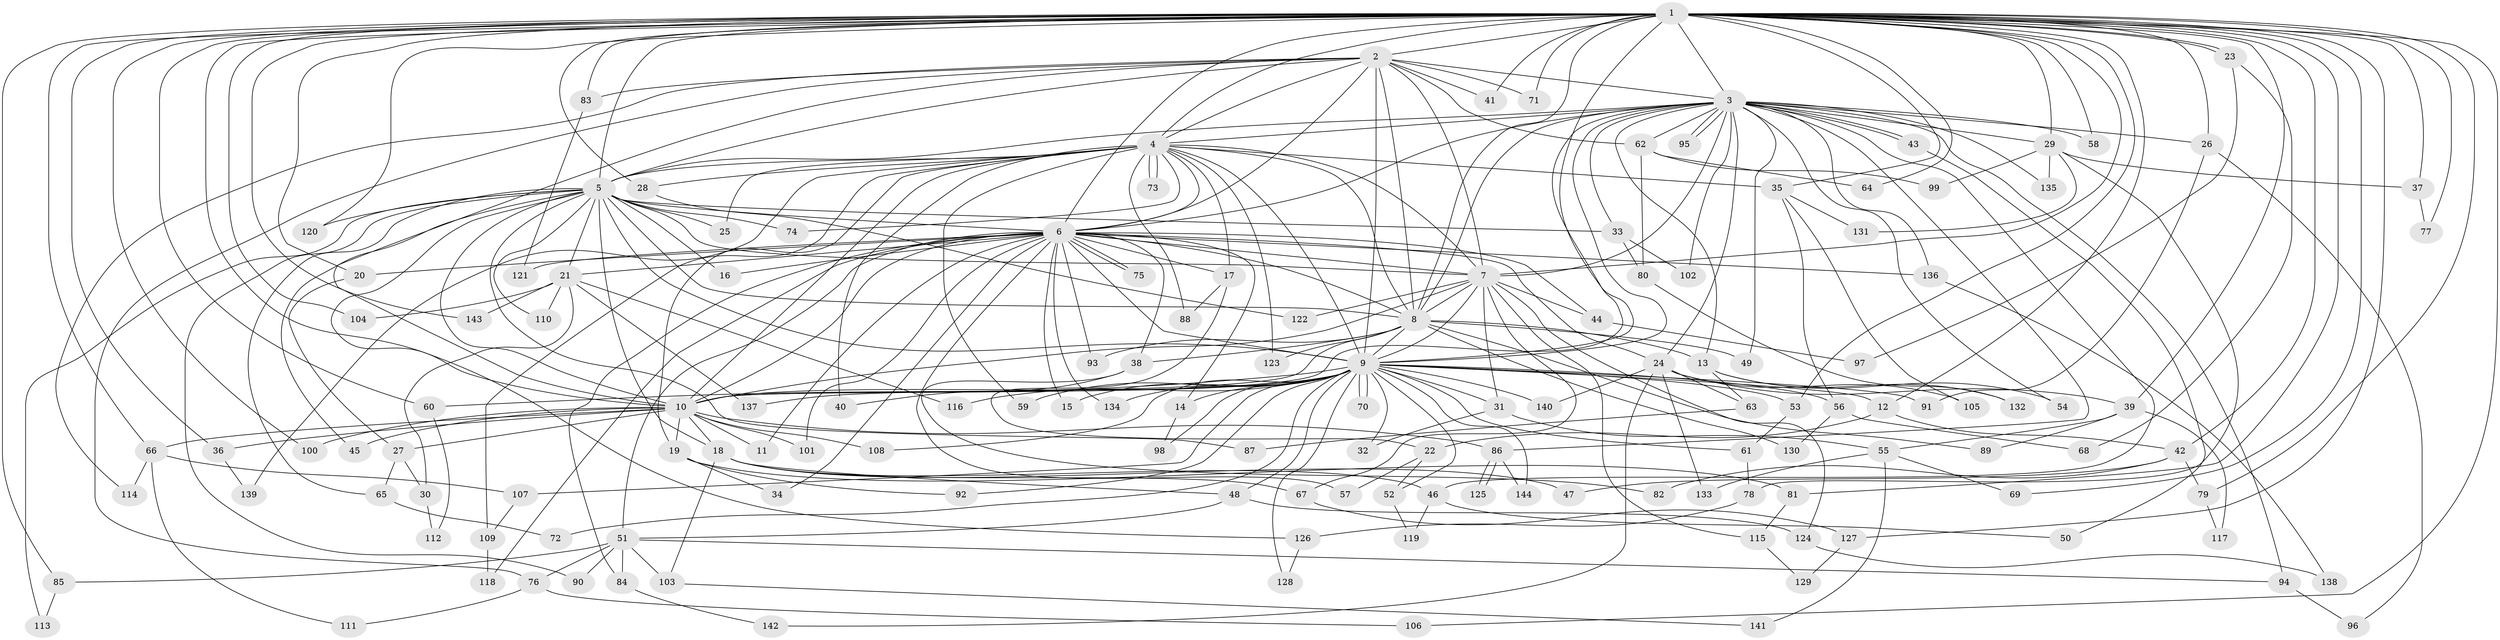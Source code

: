 // coarse degree distribution, {25: 0.022727272727272728, 22: 0.022727272727272728, 12: 0.045454545454545456, 15: 0.022727272727272728, 16: 0.045454545454545456, 11: 0.022727272727272728, 10: 0.022727272727272728, 7: 0.13636363636363635, 6: 0.022727272727272728, 20: 0.022727272727272728, 8: 0.022727272727272728, 3: 0.09090909090909091, 4: 0.1590909090909091, 9: 0.045454545454545456, 5: 0.11363636363636363, 2: 0.13636363636363635, 1: 0.045454545454545456}
// Generated by graph-tools (version 1.1) at 2025/49/03/04/25 22:49:20]
// undirected, 144 vertices, 313 edges
graph export_dot {
  node [color=gray90,style=filled];
  1;
  2;
  3;
  4;
  5;
  6;
  7;
  8;
  9;
  10;
  11;
  12;
  13;
  14;
  15;
  16;
  17;
  18;
  19;
  20;
  21;
  22;
  23;
  24;
  25;
  26;
  27;
  28;
  29;
  30;
  31;
  32;
  33;
  34;
  35;
  36;
  37;
  38;
  39;
  40;
  41;
  42;
  43;
  44;
  45;
  46;
  47;
  48;
  49;
  50;
  51;
  52;
  53;
  54;
  55;
  56;
  57;
  58;
  59;
  60;
  61;
  62;
  63;
  64;
  65;
  66;
  67;
  68;
  69;
  70;
  71;
  72;
  73;
  74;
  75;
  76;
  77;
  78;
  79;
  80;
  81;
  82;
  83;
  84;
  85;
  86;
  87;
  88;
  89;
  90;
  91;
  92;
  93;
  94;
  95;
  96;
  97;
  98;
  99;
  100;
  101;
  102;
  103;
  104;
  105;
  106;
  107;
  108;
  109;
  110;
  111;
  112;
  113;
  114;
  115;
  116;
  117;
  118;
  119;
  120;
  121;
  122;
  123;
  124;
  125;
  126;
  127;
  128;
  129;
  130;
  131;
  132;
  133;
  134;
  135;
  136;
  137;
  138;
  139;
  140;
  141;
  142;
  143;
  144;
  1 -- 2;
  1 -- 3;
  1 -- 4;
  1 -- 5;
  1 -- 6;
  1 -- 7;
  1 -- 8;
  1 -- 9;
  1 -- 10;
  1 -- 12;
  1 -- 20;
  1 -- 23;
  1 -- 23;
  1 -- 26;
  1 -- 28;
  1 -- 29;
  1 -- 35;
  1 -- 36;
  1 -- 37;
  1 -- 39;
  1 -- 41;
  1 -- 42;
  1 -- 53;
  1 -- 58;
  1 -- 60;
  1 -- 64;
  1 -- 66;
  1 -- 69;
  1 -- 71;
  1 -- 77;
  1 -- 79;
  1 -- 81;
  1 -- 83;
  1 -- 85;
  1 -- 100;
  1 -- 104;
  1 -- 106;
  1 -- 120;
  1 -- 127;
  1 -- 143;
  2 -- 3;
  2 -- 4;
  2 -- 5;
  2 -- 6;
  2 -- 7;
  2 -- 8;
  2 -- 9;
  2 -- 10;
  2 -- 41;
  2 -- 62;
  2 -- 71;
  2 -- 76;
  2 -- 83;
  2 -- 114;
  3 -- 4;
  3 -- 5;
  3 -- 6;
  3 -- 7;
  3 -- 8;
  3 -- 9;
  3 -- 10;
  3 -- 13;
  3 -- 24;
  3 -- 26;
  3 -- 29;
  3 -- 33;
  3 -- 43;
  3 -- 43;
  3 -- 46;
  3 -- 49;
  3 -- 54;
  3 -- 58;
  3 -- 62;
  3 -- 86;
  3 -- 94;
  3 -- 95;
  3 -- 95;
  3 -- 102;
  3 -- 135;
  3 -- 136;
  4 -- 5;
  4 -- 6;
  4 -- 7;
  4 -- 8;
  4 -- 9;
  4 -- 10;
  4 -- 17;
  4 -- 19;
  4 -- 25;
  4 -- 28;
  4 -- 35;
  4 -- 40;
  4 -- 59;
  4 -- 73;
  4 -- 73;
  4 -- 74;
  4 -- 88;
  4 -- 109;
  4 -- 123;
  4 -- 139;
  5 -- 6;
  5 -- 7;
  5 -- 8;
  5 -- 9;
  5 -- 10;
  5 -- 16;
  5 -- 18;
  5 -- 21;
  5 -- 25;
  5 -- 33;
  5 -- 45;
  5 -- 65;
  5 -- 74;
  5 -- 87;
  5 -- 90;
  5 -- 110;
  5 -- 113;
  5 -- 120;
  5 -- 126;
  6 -- 7;
  6 -- 8;
  6 -- 9;
  6 -- 10;
  6 -- 11;
  6 -- 14;
  6 -- 15;
  6 -- 16;
  6 -- 17;
  6 -- 20;
  6 -- 21;
  6 -- 24;
  6 -- 34;
  6 -- 38;
  6 -- 44;
  6 -- 51;
  6 -- 57;
  6 -- 75;
  6 -- 75;
  6 -- 84;
  6 -- 93;
  6 -- 101;
  6 -- 118;
  6 -- 121;
  6 -- 134;
  6 -- 136;
  7 -- 8;
  7 -- 9;
  7 -- 10;
  7 -- 31;
  7 -- 44;
  7 -- 67;
  7 -- 115;
  7 -- 122;
  7 -- 124;
  8 -- 9;
  8 -- 10;
  8 -- 13;
  8 -- 38;
  8 -- 49;
  8 -- 89;
  8 -- 93;
  8 -- 123;
  8 -- 130;
  9 -- 10;
  9 -- 12;
  9 -- 14;
  9 -- 15;
  9 -- 31;
  9 -- 32;
  9 -- 48;
  9 -- 52;
  9 -- 53;
  9 -- 56;
  9 -- 59;
  9 -- 60;
  9 -- 61;
  9 -- 70;
  9 -- 70;
  9 -- 72;
  9 -- 91;
  9 -- 92;
  9 -- 98;
  9 -- 107;
  9 -- 108;
  9 -- 116;
  9 -- 128;
  9 -- 134;
  9 -- 137;
  9 -- 140;
  9 -- 144;
  10 -- 11;
  10 -- 18;
  10 -- 19;
  10 -- 27;
  10 -- 36;
  10 -- 45;
  10 -- 66;
  10 -- 86;
  10 -- 100;
  10 -- 101;
  10 -- 108;
  12 -- 22;
  12 -- 42;
  13 -- 54;
  13 -- 63;
  13 -- 132;
  14 -- 98;
  17 -- 22;
  17 -- 88;
  18 -- 46;
  18 -- 47;
  18 -- 48;
  18 -- 67;
  18 -- 103;
  19 -- 34;
  19 -- 81;
  19 -- 92;
  20 -- 27;
  21 -- 30;
  21 -- 104;
  21 -- 110;
  21 -- 116;
  21 -- 137;
  21 -- 143;
  22 -- 52;
  22 -- 57;
  23 -- 68;
  23 -- 97;
  24 -- 39;
  24 -- 63;
  24 -- 105;
  24 -- 133;
  24 -- 140;
  24 -- 142;
  26 -- 91;
  26 -- 96;
  27 -- 30;
  27 -- 65;
  28 -- 122;
  29 -- 37;
  29 -- 78;
  29 -- 99;
  29 -- 131;
  29 -- 135;
  30 -- 112;
  31 -- 32;
  31 -- 55;
  33 -- 80;
  33 -- 102;
  35 -- 56;
  35 -- 105;
  35 -- 131;
  36 -- 139;
  37 -- 77;
  38 -- 40;
  38 -- 82;
  39 -- 55;
  39 -- 89;
  39 -- 117;
  42 -- 47;
  42 -- 79;
  42 -- 82;
  43 -- 50;
  44 -- 97;
  46 -- 50;
  46 -- 119;
  48 -- 51;
  48 -- 124;
  51 -- 76;
  51 -- 84;
  51 -- 85;
  51 -- 90;
  51 -- 94;
  51 -- 103;
  52 -- 119;
  53 -- 61;
  55 -- 69;
  55 -- 133;
  55 -- 141;
  56 -- 68;
  56 -- 130;
  60 -- 112;
  61 -- 78;
  62 -- 64;
  62 -- 80;
  62 -- 99;
  63 -- 87;
  65 -- 72;
  66 -- 107;
  66 -- 111;
  66 -- 114;
  67 -- 127;
  76 -- 106;
  76 -- 111;
  78 -- 126;
  79 -- 117;
  80 -- 132;
  81 -- 115;
  83 -- 121;
  84 -- 142;
  85 -- 113;
  86 -- 125;
  86 -- 125;
  86 -- 144;
  94 -- 96;
  103 -- 141;
  107 -- 109;
  109 -- 118;
  115 -- 129;
  124 -- 138;
  126 -- 128;
  127 -- 129;
  136 -- 138;
}
